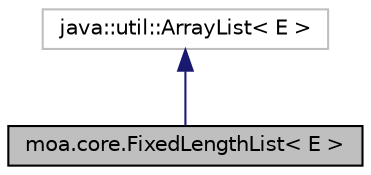 digraph "moa.core.FixedLengthList&lt; E &gt;"
{
 // LATEX_PDF_SIZE
  edge [fontname="Helvetica",fontsize="10",labelfontname="Helvetica",labelfontsize="10"];
  node [fontname="Helvetica",fontsize="10",shape=record];
  Node1 [label="moa.core.FixedLengthList\< E \>",height=0.2,width=0.4,color="black", fillcolor="grey75", style="filled", fontcolor="black",tooltip=" "];
  Node2 -> Node1 [dir="back",color="midnightblue",fontsize="10",style="solid"];
  Node2 [label="java::util::ArrayList\< E \>",height=0.2,width=0.4,color="grey75", fillcolor="white", style="filled",tooltip=" "];
}
